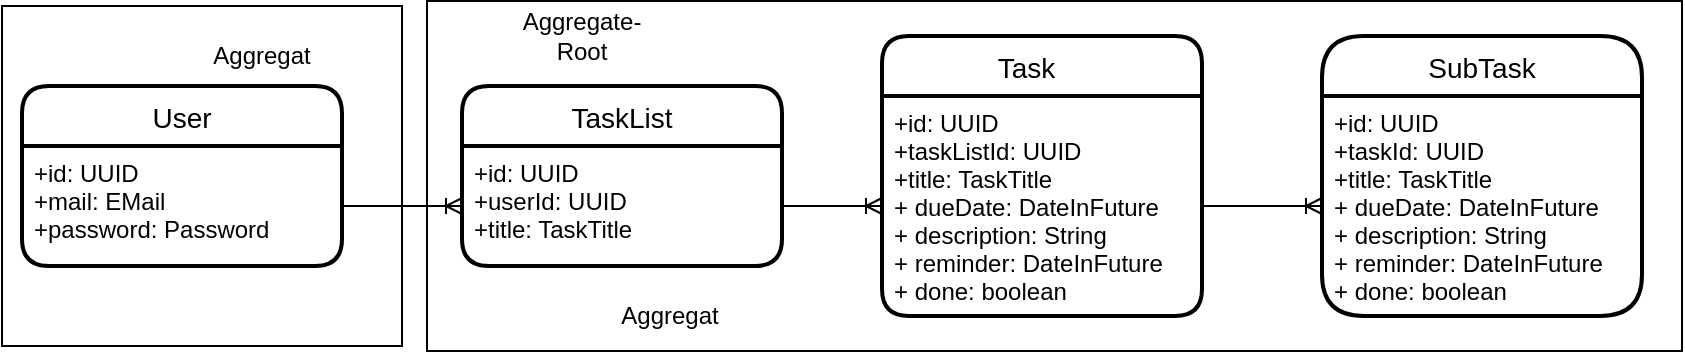 <mxfile version="16.1.2" type="device"><diagram id="BOUb3ptgDkGVjr70chPI" name="Page-1"><mxGraphModel dx="1422" dy="601" grid="1" gridSize="10" guides="1" tooltips="1" connect="1" arrows="1" fold="1" page="1" pageScale="1" pageWidth="827" pageHeight="1169" math="0" shadow="0"><root><mxCell id="0"/><mxCell id="1" parent="0"/><mxCell id="_hnlsz-gX_IwhfP8dKbJ-1" value="" style="group" vertex="1" connectable="0" parent="1"><mxGeometry x="50" y="937.5" width="840" height="175" as="geometry"/></mxCell><mxCell id="8YVpylbeuUsHV3ZQ2u1Y-26" value="" style="rounded=0;whiteSpace=wrap;html=1;fillColor=none;rotation=90;" parent="_hnlsz-gX_IwhfP8dKbJ-1" vertex="1"><mxGeometry x="438.75" y="-226.25" width="175" height="627.5" as="geometry"/></mxCell><mxCell id="8YVpylbeuUsHV3ZQ2u1Y-27" value="Aggregat" style="text;html=1;strokeColor=none;fillColor=none;align=center;verticalAlign=middle;whiteSpace=wrap;rounded=0;" parent="_hnlsz-gX_IwhfP8dKbJ-1" vertex="1"><mxGeometry x="100" y="12.5" width="60" height="30" as="geometry"/></mxCell><mxCell id="8YVpylbeuUsHV3ZQ2u1Y-29" value="" style="rounded=0;whiteSpace=wrap;html=1;fillColor=none;" parent="_hnlsz-gX_IwhfP8dKbJ-1" vertex="1"><mxGeometry y="2.5" width="200" height="170" as="geometry"/></mxCell><mxCell id="8YVpylbeuUsHV3ZQ2u1Y-30" value="Aggregat" style="text;html=1;strokeColor=none;fillColor=none;align=center;verticalAlign=middle;whiteSpace=wrap;rounded=0;" parent="_hnlsz-gX_IwhfP8dKbJ-1" vertex="1"><mxGeometry x="304" y="142.5" width="60" height="30" as="geometry"/></mxCell><mxCell id="8YVpylbeuUsHV3ZQ2u1Y-32" value="Aggregate-Root" style="text;html=1;strokeColor=none;fillColor=none;align=center;verticalAlign=middle;whiteSpace=wrap;rounded=0;" parent="_hnlsz-gX_IwhfP8dKbJ-1" vertex="1"><mxGeometry x="260" y="2.5" width="60" height="30" as="geometry"/></mxCell><mxCell id="8YVpylbeuUsHV3ZQ2u1Y-35" value="User" style="swimlane;childLayout=stackLayout;horizontal=1;startSize=30;horizontalStack=0;rounded=1;fontSize=14;fontStyle=0;strokeWidth=2;resizeParent=0;resizeLast=1;shadow=0;dashed=0;align=center;" parent="_hnlsz-gX_IwhfP8dKbJ-1" vertex="1"><mxGeometry x="10" y="42.5" width="160" height="90" as="geometry"/></mxCell><mxCell id="8YVpylbeuUsHV3ZQ2u1Y-36" value="+id: UUID&#10;+mail: EMail&#10;+password: Password" style="align=left;strokeColor=none;fillColor=none;spacingLeft=4;fontSize=12;verticalAlign=top;resizable=0;rotatable=0;part=1;" parent="8YVpylbeuUsHV3ZQ2u1Y-35" vertex="1"><mxGeometry y="30" width="160" height="60" as="geometry"/></mxCell><mxCell id="8YVpylbeuUsHV3ZQ2u1Y-39" value="TaskList" style="swimlane;childLayout=stackLayout;horizontal=1;startSize=30;horizontalStack=0;rounded=1;fontSize=14;fontStyle=0;strokeWidth=2;resizeParent=0;resizeLast=1;shadow=0;dashed=0;align=center;" parent="_hnlsz-gX_IwhfP8dKbJ-1" vertex="1"><mxGeometry x="230" y="42.5" width="160" height="90" as="geometry"/></mxCell><mxCell id="8YVpylbeuUsHV3ZQ2u1Y-40" value="+id: UUID&#10;+userId: UUID&#10;+title: TaskTitle" style="align=left;strokeColor=none;fillColor=none;spacingLeft=4;fontSize=12;verticalAlign=top;resizable=0;rotatable=0;part=1;" parent="8YVpylbeuUsHV3ZQ2u1Y-39" vertex="1"><mxGeometry y="30" width="160" height="60" as="geometry"/></mxCell><mxCell id="8YVpylbeuUsHV3ZQ2u1Y-41" value="Task    " style="swimlane;childLayout=stackLayout;horizontal=1;startSize=30;horizontalStack=0;rounded=1;fontSize=14;fontStyle=0;strokeWidth=2;resizeParent=0;resizeLast=1;shadow=0;dashed=0;align=center;" parent="_hnlsz-gX_IwhfP8dKbJ-1" vertex="1"><mxGeometry x="440" y="17.5" width="160" height="140" as="geometry"/></mxCell><mxCell id="8YVpylbeuUsHV3ZQ2u1Y-42" value="+id: UUID&#10;+taskListId: UUID&#10;+title: TaskTitle&#10;+ dueDate: DateInFuture&#10;+ description: String&#10;+ reminder: DateInFuture&#10;+ done: boolean" style="align=left;strokeColor=none;fillColor=none;spacingLeft=4;fontSize=12;verticalAlign=top;resizable=0;rotatable=0;part=1;" parent="8YVpylbeuUsHV3ZQ2u1Y-41" vertex="1"><mxGeometry y="30" width="160" height="110" as="geometry"/></mxCell><mxCell id="8YVpylbeuUsHV3ZQ2u1Y-43" value="SubTask" style="swimlane;childLayout=stackLayout;horizontal=1;startSize=30;horizontalStack=0;rounded=1;fontSize=14;fontStyle=0;strokeWidth=2;resizeParent=0;resizeLast=1;shadow=0;dashed=0;align=center;arcSize=23;" parent="_hnlsz-gX_IwhfP8dKbJ-1" vertex="1"><mxGeometry x="660" y="17.5" width="160" height="140" as="geometry"/></mxCell><mxCell id="8YVpylbeuUsHV3ZQ2u1Y-44" value="+id: UUID&#10;+taskId: UUID&#10;+title: TaskTitle&#10;+ dueDate: DateInFuture&#10;+ description: String&#10;+ reminder: DateInFuture&#10;+ done: boolean" style="align=left;strokeColor=none;fillColor=none;spacingLeft=4;fontSize=12;verticalAlign=top;resizable=0;rotatable=0;part=1;" parent="8YVpylbeuUsHV3ZQ2u1Y-43" vertex="1"><mxGeometry y="30" width="160" height="110" as="geometry"/></mxCell><mxCell id="8YVpylbeuUsHV3ZQ2u1Y-45" value="" style="fontSize=12;html=1;endArrow=ERoneToMany;rounded=0;exitX=1;exitY=0.5;exitDx=0;exitDy=0;entryX=0;entryY=0.5;entryDx=0;entryDy=0;" parent="_hnlsz-gX_IwhfP8dKbJ-1" source="8YVpylbeuUsHV3ZQ2u1Y-36" target="8YVpylbeuUsHV3ZQ2u1Y-40" edge="1"><mxGeometry width="100" height="100" relative="1" as="geometry"><mxPoint x="200" y="72.5" as="sourcePoint"/><mxPoint x="200" y="142.5" as="targetPoint"/></mxGeometry></mxCell><mxCell id="8YVpylbeuUsHV3ZQ2u1Y-46" value="" style="fontSize=12;html=1;endArrow=ERoneToMany;rounded=0;exitX=1;exitY=0.5;exitDx=0;exitDy=0;entryX=0;entryY=0.5;entryDx=0;entryDy=0;" parent="_hnlsz-gX_IwhfP8dKbJ-1" source="8YVpylbeuUsHV3ZQ2u1Y-40" target="8YVpylbeuUsHV3ZQ2u1Y-42" edge="1"><mxGeometry width="100" height="100" relative="1" as="geometry"><mxPoint x="400" y="162.5" as="sourcePoint"/><mxPoint x="460" y="162.5" as="targetPoint"/></mxGeometry></mxCell><mxCell id="8YVpylbeuUsHV3ZQ2u1Y-47" value="" style="fontSize=12;html=1;endArrow=ERoneToMany;rounded=0;exitX=1;exitY=0.5;exitDx=0;exitDy=0;entryX=0;entryY=0.5;entryDx=0;entryDy=0;" parent="_hnlsz-gX_IwhfP8dKbJ-1" source="8YVpylbeuUsHV3ZQ2u1Y-42" target="8YVpylbeuUsHV3ZQ2u1Y-44" edge="1"><mxGeometry width="100" height="100" relative="1" as="geometry"><mxPoint x="610" y="87.08" as="sourcePoint"/><mxPoint x="660" y="87.08" as="targetPoint"/></mxGeometry></mxCell></root></mxGraphModel></diagram></mxfile>